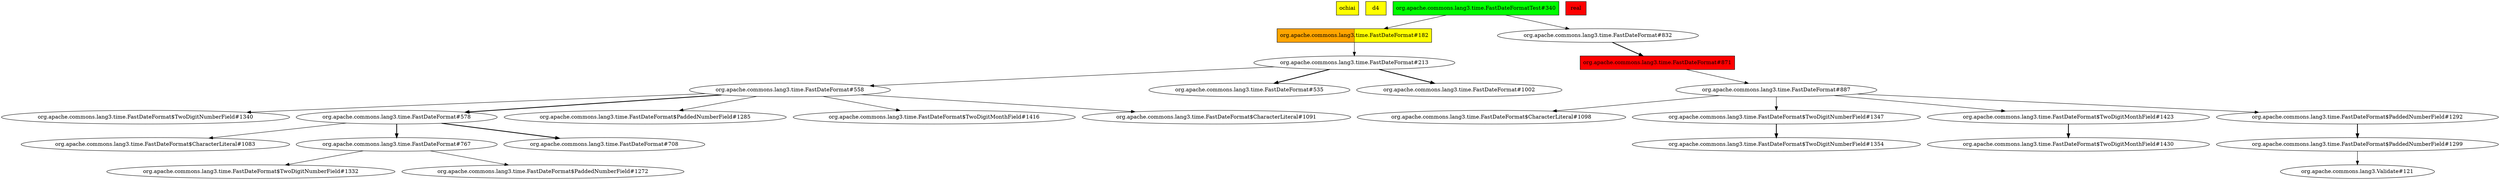 digraph enhanced {
	"ochiai" [style=striped shape=box fillcolor="yellow"];
	"d4" [style=striped shape=box fillcolor="yellow"];
	"org.apache.commons.lang3.time.FastDateFormat#182" [style=striped shape=box fillcolor="orange:yellow"];
	"real" [style=striped shape=box fillcolor="red"];
	"org.apache.commons.lang3.time.FastDateFormatTest#340" [style=striped shape=box fillcolor="green"];
	"org.apache.commons.lang3.time.FastDateFormat#871" [style=striped shape=box fillcolor="red"];
	"org.apache.commons.lang3.time.FastDateFormat#887" -> "org.apache.commons.lang3.time.FastDateFormat$CharacterLiteral#1098";
	"org.apache.commons.lang3.time.FastDateFormat#558" -> "org.apache.commons.lang3.time.FastDateFormat$TwoDigitNumberField#1340";
	"org.apache.commons.lang3.time.FastDateFormat#887" -> "org.apache.commons.lang3.time.FastDateFormat$TwoDigitNumberField#1347";
	"org.apache.commons.lang3.time.FastDateFormat#182" -> "org.apache.commons.lang3.time.FastDateFormat#213";
	"org.apache.commons.lang3.time.FastDateFormat#832" -> "org.apache.commons.lang3.time.FastDateFormat#871" [style=bold];
	"org.apache.commons.lang3.time.FastDateFormat$TwoDigitMonthField#1423" -> "org.apache.commons.lang3.time.FastDateFormat$TwoDigitMonthField#1430" [style=bold];
	"org.apache.commons.lang3.time.FastDateFormat#213" -> "org.apache.commons.lang3.time.FastDateFormat#558";
	"org.apache.commons.lang3.time.FastDateFormat#558" -> "org.apache.commons.lang3.time.FastDateFormat#578" [style=bold];
	"org.apache.commons.lang3.time.FastDateFormatTest#340" -> "org.apache.commons.lang3.time.FastDateFormat#832";
	"org.apache.commons.lang3.time.FastDateFormat#213" -> "org.apache.commons.lang3.time.FastDateFormat#535" [style=bold];
	"org.apache.commons.lang3.time.FastDateFormat#558" -> "org.apache.commons.lang3.time.FastDateFormat$PaddedNumberField#1285";
	"org.apache.commons.lang3.time.FastDateFormat#558" -> "org.apache.commons.lang3.time.FastDateFormat$TwoDigitMonthField#1416";
	"org.apache.commons.lang3.time.FastDateFormat#558" -> "org.apache.commons.lang3.time.FastDateFormat$CharacterLiteral#1091";
	"org.apache.commons.lang3.time.FastDateFormat#578" -> "org.apache.commons.lang3.time.FastDateFormat$CharacterLiteral#1083";
	"org.apache.commons.lang3.time.FastDateFormatTest#340" -> "org.apache.commons.lang3.time.FastDateFormat#182";
	"org.apache.commons.lang3.time.FastDateFormat$TwoDigitNumberField#1347" -> "org.apache.commons.lang3.time.FastDateFormat$TwoDigitNumberField#1354" [style=bold];
	"org.apache.commons.lang3.time.FastDateFormat#767" -> "org.apache.commons.lang3.time.FastDateFormat$TwoDigitNumberField#1332";
	"org.apache.commons.lang3.time.FastDateFormat#213" -> "org.apache.commons.lang3.time.FastDateFormat#1002" [style=bold];
	"org.apache.commons.lang3.time.FastDateFormat#887" -> "org.apache.commons.lang3.time.FastDateFormat$PaddedNumberField#1292";
	"org.apache.commons.lang3.time.FastDateFormat#578" -> "org.apache.commons.lang3.time.FastDateFormat#767" [style=bold];
	"org.apache.commons.lang3.time.FastDateFormat#871" -> "org.apache.commons.lang3.time.FastDateFormat#887";
	"org.apache.commons.lang3.time.FastDateFormat#887" -> "org.apache.commons.lang3.time.FastDateFormat$TwoDigitMonthField#1423";
	"org.apache.commons.lang3.time.FastDateFormat#767" -> "org.apache.commons.lang3.time.FastDateFormat$PaddedNumberField#1272";
	"org.apache.commons.lang3.time.FastDateFormat$PaddedNumberField#1299" -> "org.apache.commons.lang3.Validate#121";
	"org.apache.commons.lang3.time.FastDateFormat$PaddedNumberField#1292" -> "org.apache.commons.lang3.time.FastDateFormat$PaddedNumberField#1299" [style=bold];
	"org.apache.commons.lang3.time.FastDateFormat#578" -> "org.apache.commons.lang3.time.FastDateFormat#708" [style=bold];
}
